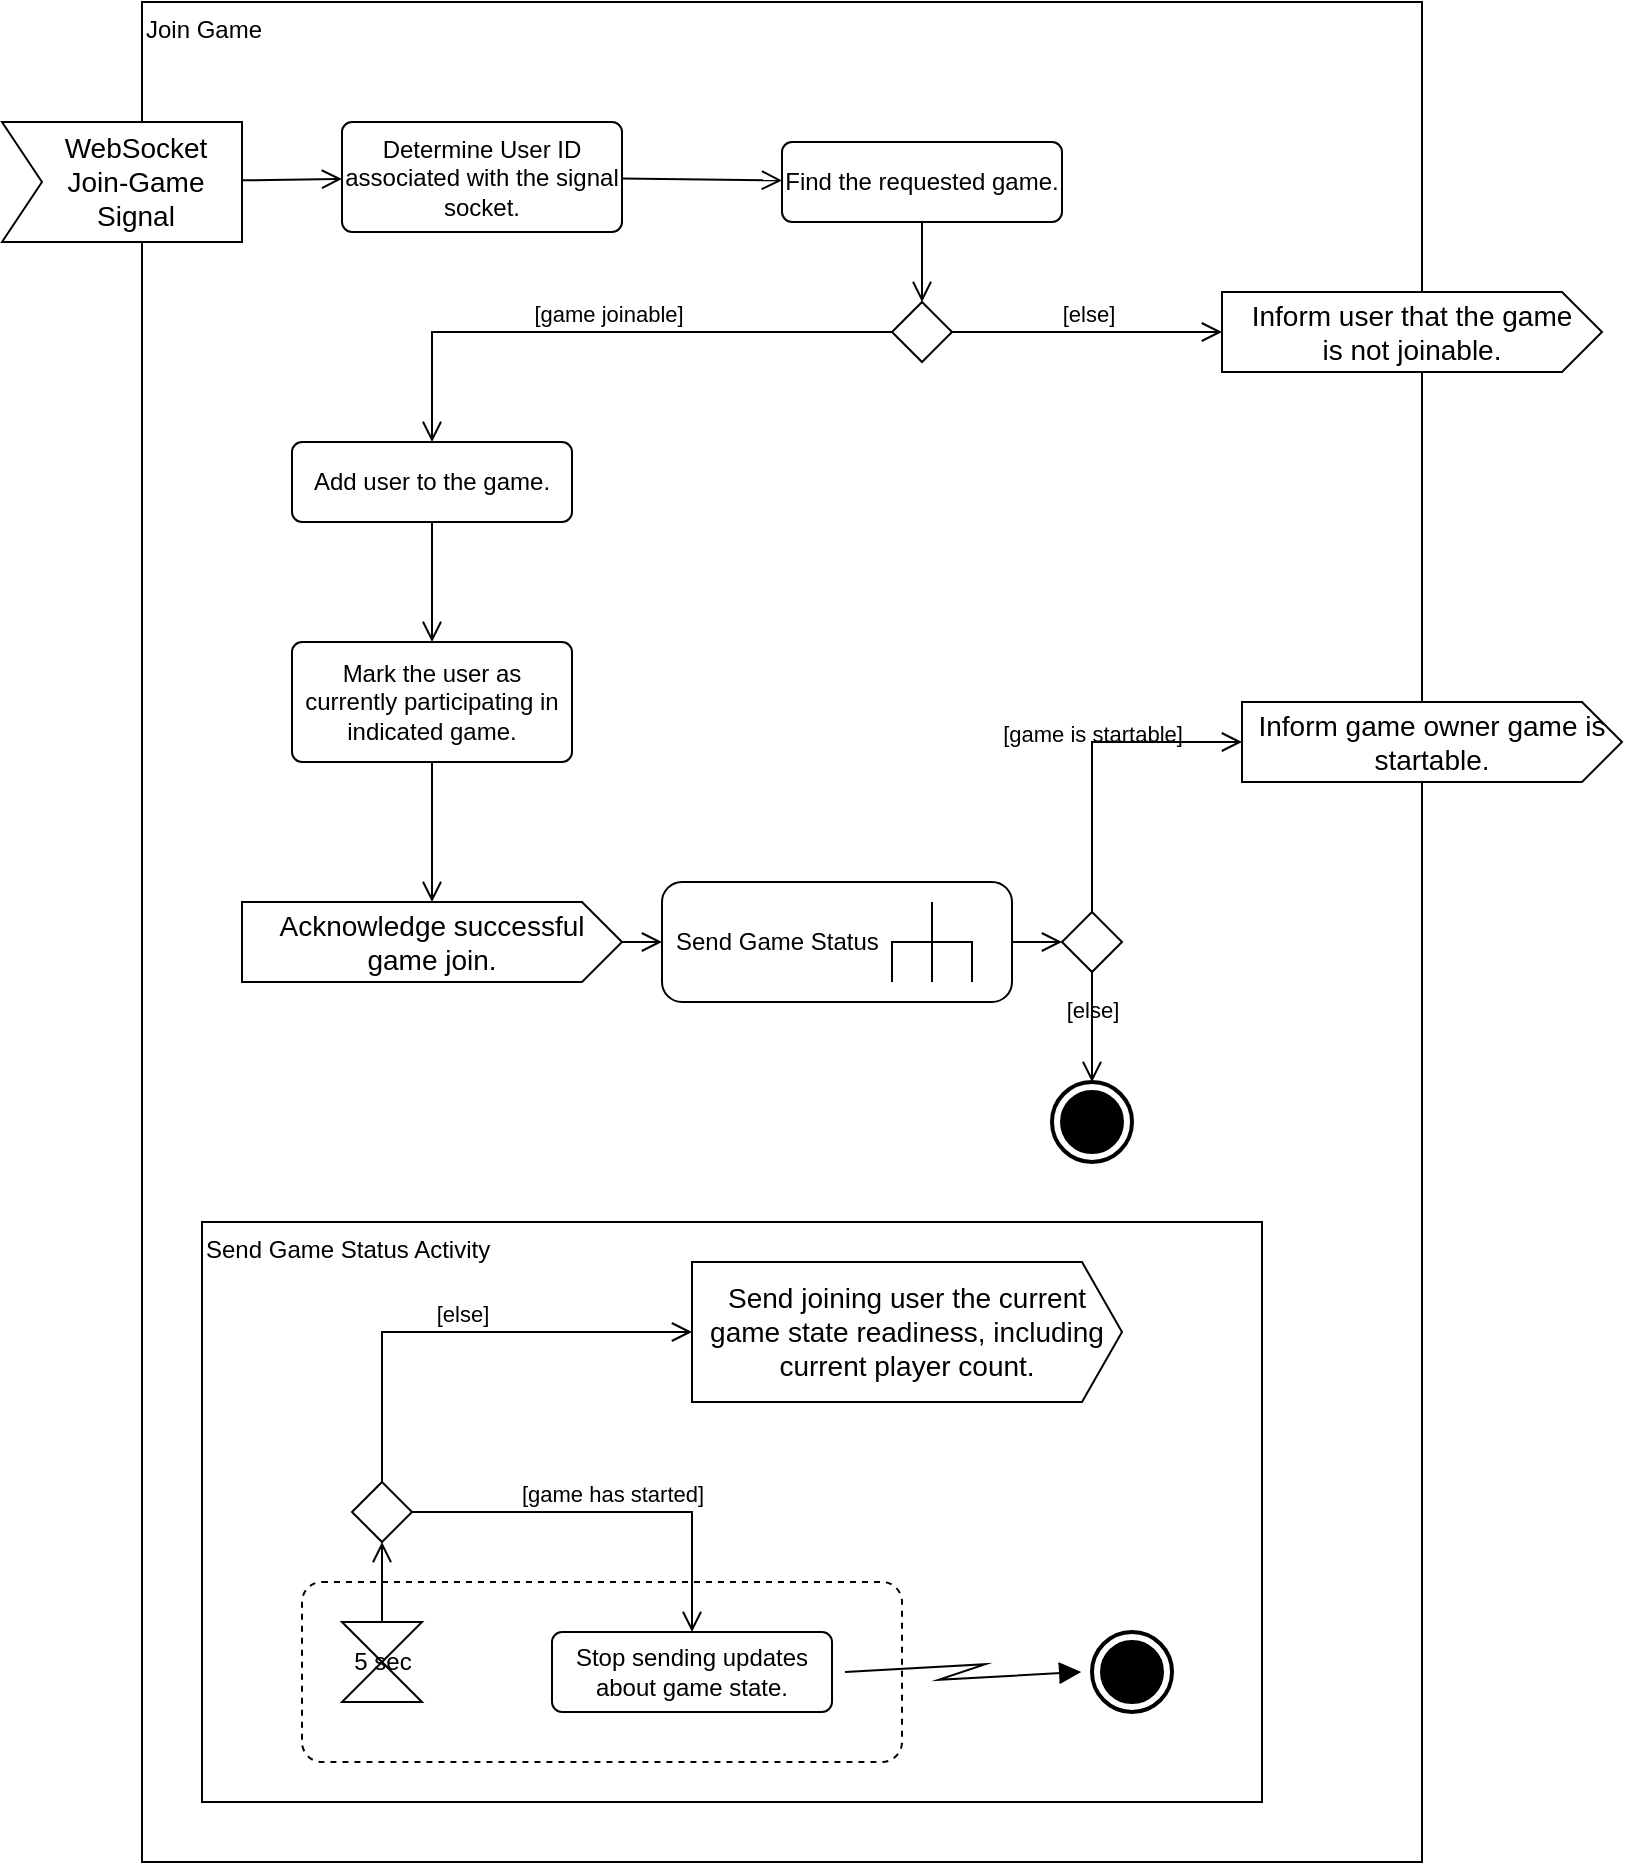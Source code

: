 <mxfile version="22.1.20" type="dropbox">
  <diagram name="Page-1" id="Kp_PQMQ12EdUjV8SzxLS">
    <mxGraphModel dx="977" dy="507" grid="1" gridSize="10" guides="1" tooltips="1" connect="1" arrows="1" fold="1" page="1" pageScale="1" pageWidth="850" pageHeight="1100" math="0" shadow="0">
      <root>
        <mxCell id="0" />
        <mxCell id="1" parent="0" />
        <mxCell id="XKWDlYaN-Zahcsnqchk5-1" value="Join Game" style="html=1;dashed=0;whiteSpace=wrap;align=left;verticalAlign=top;" parent="1" vertex="1">
          <mxGeometry x="80" y="20" width="640" height="930" as="geometry" />
        </mxCell>
        <mxCell id="XKWDlYaN-Zahcsnqchk5-2" value="WebSocket Join-Game Signal" style="html=1;shape=mxgraph.infographic.ribbonSimple;notch1=20;notch2=0;align=center;verticalAlign=middle;fontSize=14;fontStyle=0;fillColor=#FFFFFF;flipH=0;spacingRight=0;spacingLeft=14;whiteSpace=wrap;" parent="1" vertex="1">
          <mxGeometry x="10" y="80" width="120" height="60" as="geometry" />
        </mxCell>
        <mxCell id="XKWDlYaN-Zahcsnqchk5-3" value="Determine User ID associated with the signal socket." style="html=1;align=center;verticalAlign=top;rounded=1;absoluteArcSize=1;arcSize=10;dashed=0;whiteSpace=wrap;" parent="1" vertex="1">
          <mxGeometry x="180" y="80" width="140" height="55" as="geometry" />
        </mxCell>
        <mxCell id="XKWDlYaN-Zahcsnqchk5-4" value="" style="endArrow=open;startArrow=none;endFill=0;startFill=0;endSize=8;html=1;verticalAlign=bottom;labelBackgroundColor=none;strokeWidth=1;rounded=0;" parent="1" source="XKWDlYaN-Zahcsnqchk5-2" target="XKWDlYaN-Zahcsnqchk5-3" edge="1">
          <mxGeometry width="160" relative="1" as="geometry">
            <mxPoint x="140" y="110" as="sourcePoint" />
            <mxPoint x="475" y="315" as="targetPoint" />
          </mxGeometry>
        </mxCell>
        <mxCell id="XKWDlYaN-Zahcsnqchk5-5" value="" style="endArrow=open;startArrow=none;endFill=0;startFill=0;endSize=8;html=1;verticalAlign=bottom;labelBackgroundColor=none;strokeWidth=1;rounded=0;" parent="1" source="XKWDlYaN-Zahcsnqchk5-3" target="XKWDlYaN-Zahcsnqchk5-6" edge="1">
          <mxGeometry width="160" relative="1" as="geometry">
            <mxPoint x="140" y="120" as="sourcePoint" />
            <mxPoint x="190" y="120" as="targetPoint" />
          </mxGeometry>
        </mxCell>
        <mxCell id="XKWDlYaN-Zahcsnqchk5-6" value="Find the requested game." style="html=1;align=center;verticalAlign=middle;rounded=1;absoluteArcSize=1;arcSize=10;dashed=0;whiteSpace=wrap;" parent="1" vertex="1">
          <mxGeometry x="400" y="90" width="140" height="40" as="geometry" />
        </mxCell>
        <mxCell id="XKWDlYaN-Zahcsnqchk5-7" value="" style="rhombus;" parent="1" vertex="1">
          <mxGeometry x="455" y="170" width="30" height="30" as="geometry" />
        </mxCell>
        <mxCell id="XKWDlYaN-Zahcsnqchk5-8" value="" style="endArrow=open;startArrow=none;endFill=0;startFill=0;endSize=8;html=1;verticalAlign=bottom;labelBackgroundColor=none;strokeWidth=1;rounded=0;entryX=0.5;entryY=0;entryDx=0;entryDy=0;" parent="1" source="XKWDlYaN-Zahcsnqchk5-6" target="XKWDlYaN-Zahcsnqchk5-7" edge="1">
          <mxGeometry width="160" relative="1" as="geometry">
            <mxPoint x="330" y="120" as="sourcePoint" />
            <mxPoint x="410" y="120" as="targetPoint" />
          </mxGeometry>
        </mxCell>
        <mxCell id="XKWDlYaN-Zahcsnqchk5-9" value="[game joinable]" style="endArrow=open;startArrow=none;endFill=0;startFill=0;endSize=8;html=1;verticalAlign=bottom;labelBackgroundColor=none;strokeWidth=1;rounded=0;exitX=0;exitY=0.5;exitDx=0;exitDy=0;" parent="1" source="XKWDlYaN-Zahcsnqchk5-7" target="SCaRTjsYc1GQLQAjPA_0-1" edge="1">
          <mxGeometry width="160" relative="1" as="geometry">
            <mxPoint x="300" y="190" as="sourcePoint" />
            <mxPoint x="225" y="240" as="targetPoint" />
            <Array as="points">
              <mxPoint x="225" y="185" />
            </Array>
          </mxGeometry>
        </mxCell>
        <mxCell id="XKWDlYaN-Zahcsnqchk5-10" value="[else]" style="endArrow=open;startArrow=none;endFill=0;startFill=0;endSize=8;html=1;verticalAlign=bottom;labelBackgroundColor=none;strokeWidth=1;rounded=0;" parent="1" source="XKWDlYaN-Zahcsnqchk5-7" target="XKWDlYaN-Zahcsnqchk5-12" edge="1">
          <mxGeometry width="160" relative="1" as="geometry">
            <mxPoint x="540" y="190" as="sourcePoint" />
            <mxPoint x="620" y="190" as="targetPoint" />
          </mxGeometry>
        </mxCell>
        <mxCell id="XKWDlYaN-Zahcsnqchk5-12" value="Inform user that the game&lt;br&gt;is not joinable." style="html=1;shape=mxgraph.infographic.ribbonSimple;notch1=0;notch2=20;align=center;verticalAlign=middle;fontSize=14;fontStyle=0;fillColor=#FFFFFF;whiteSpace=wrap;" parent="1" vertex="1">
          <mxGeometry x="620" y="165" width="190" height="40" as="geometry" />
        </mxCell>
        <mxCell id="XKWDlYaN-Zahcsnqchk5-13" value="Mark the user as currently participating in indicated game." style="html=1;align=center;verticalAlign=middle;rounded=1;absoluteArcSize=1;arcSize=10;dashed=0;whiteSpace=wrap;" parent="1" vertex="1">
          <mxGeometry x="155" y="340" width="140" height="60" as="geometry" />
        </mxCell>
        <mxCell id="XKWDlYaN-Zahcsnqchk5-15" value="Acknowledge successful game join." style="html=1;shape=mxgraph.infographic.ribbonSimple;notch1=0;notch2=20;align=center;verticalAlign=middle;fontSize=14;fontStyle=0;fillColor=#FFFFFF;whiteSpace=wrap;" parent="1" vertex="1">
          <mxGeometry x="130" y="470" width="190" height="40" as="geometry" />
        </mxCell>
        <mxCell id="XKWDlYaN-Zahcsnqchk5-17" value="" style="rhombus;" parent="1" vertex="1">
          <mxGeometry x="540" y="475" width="30" height="30" as="geometry" />
        </mxCell>
        <mxCell id="XKWDlYaN-Zahcsnqchk5-18" value="" style="endArrow=open;startArrow=none;endFill=0;startFill=0;endSize=8;html=1;verticalAlign=bottom;labelBackgroundColor=none;strokeWidth=1;rounded=0;" parent="1" source="XKWDlYaN-Zahcsnqchk5-13" target="XKWDlYaN-Zahcsnqchk5-15" edge="1">
          <mxGeometry width="160" relative="1" as="geometry">
            <mxPoint x="235" y="350" as="sourcePoint" />
            <mxPoint x="235" y="400" as="targetPoint" />
          </mxGeometry>
        </mxCell>
        <mxCell id="XKWDlYaN-Zahcsnqchk5-20" value="Inform game owner game is startable." style="html=1;shape=mxgraph.infographic.ribbonSimple;notch1=0;notch2=20;align=center;verticalAlign=middle;fontSize=14;fontStyle=0;fillColor=#FFFFFF;whiteSpace=wrap;" parent="1" vertex="1">
          <mxGeometry x="630" y="370" width="190" height="40" as="geometry" />
        </mxCell>
        <mxCell id="XKWDlYaN-Zahcsnqchk5-21" value="[game is startable]" style="endArrow=open;startArrow=none;endFill=0;startFill=0;endSize=8;html=1;verticalAlign=bottom;labelBackgroundColor=none;strokeWidth=1;rounded=0;" parent="1" source="XKWDlYaN-Zahcsnqchk5-17" target="XKWDlYaN-Zahcsnqchk5-20" edge="1">
          <mxGeometry width="160" relative="1" as="geometry">
            <mxPoint x="470" y="465" as="sourcePoint" />
            <mxPoint x="630" y="465" as="targetPoint" />
            <Array as="points">
              <mxPoint x="555" y="390" />
            </Array>
          </mxGeometry>
        </mxCell>
        <mxCell id="XKWDlYaN-Zahcsnqchk5-23" value="[else]" style="endArrow=open;startArrow=none;endFill=0;startFill=0;endSize=8;html=1;verticalAlign=bottom;labelBackgroundColor=none;strokeWidth=1;rounded=0;" parent="1" source="XKWDlYaN-Zahcsnqchk5-17" target="SCaRTjsYc1GQLQAjPA_0-3" edge="1">
          <mxGeometry width="160" relative="1" as="geometry">
            <mxPoint x="415" y="560" as="sourcePoint" />
            <mxPoint x="265" y="550" as="targetPoint" />
          </mxGeometry>
        </mxCell>
        <mxCell id="SCaRTjsYc1GQLQAjPA_0-1" value="Add user to the game." style="html=1;align=center;verticalAlign=middle;rounded=1;absoluteArcSize=1;arcSize=10;dashed=0;whiteSpace=wrap;" vertex="1" parent="1">
          <mxGeometry x="155" y="240" width="140" height="40" as="geometry" />
        </mxCell>
        <mxCell id="SCaRTjsYc1GQLQAjPA_0-2" value="" style="endArrow=open;startArrow=none;endFill=0;startFill=0;endSize=8;html=1;verticalAlign=bottom;labelBackgroundColor=none;strokeWidth=1;rounded=0;" edge="1" parent="1" source="SCaRTjsYc1GQLQAjPA_0-1" target="XKWDlYaN-Zahcsnqchk5-13">
          <mxGeometry width="160" relative="1" as="geometry">
            <mxPoint x="235" y="290" as="sourcePoint" />
            <mxPoint x="235" y="320" as="targetPoint" />
          </mxGeometry>
        </mxCell>
        <mxCell id="SCaRTjsYc1GQLQAjPA_0-3" value="" style="html=1;shape=mxgraph.sysml.actFinal;strokeWidth=2;verticalLabelPosition=bottom;verticalAlignment=top;" vertex="1" parent="1">
          <mxGeometry x="535" y="560" width="40" height="40" as="geometry" />
        </mxCell>
        <mxCell id="SCaRTjsYc1GQLQAjPA_0-5" value="" style="endArrow=open;startArrow=none;endFill=0;startFill=0;endSize=8;html=1;verticalAlign=bottom;labelBackgroundColor=none;strokeWidth=1;rounded=0;" edge="1" parent="1" source="XKWDlYaN-Zahcsnqchk5-15" target="SCaRTjsYc1GQLQAjPA_0-8">
          <mxGeometry width="160" relative="1" as="geometry">
            <mxPoint x="400" y="360" as="sourcePoint" />
            <mxPoint x="400" y="390" as="targetPoint" />
          </mxGeometry>
        </mxCell>
        <mxCell id="SCaRTjsYc1GQLQAjPA_0-8" value="Send Game Status" style="shape=mxgraph.uml25.behaviorAction;html=1;rounded=1;absoluteArcSize=1;arcSize=10;align=left;spacingLeft=5;whiteSpace=wrap;" vertex="1" parent="1">
          <mxGeometry x="340" y="460" width="175" height="60" as="geometry" />
        </mxCell>
        <mxCell id="SCaRTjsYc1GQLQAjPA_0-9" value="" style="endArrow=open;startArrow=none;endFill=0;startFill=0;endSize=8;html=1;verticalAlign=bottom;labelBackgroundColor=none;strokeWidth=1;rounded=0;" edge="1" parent="1" source="SCaRTjsYc1GQLQAjPA_0-8" target="XKWDlYaN-Zahcsnqchk5-17">
          <mxGeometry width="160" relative="1" as="geometry">
            <mxPoint x="330" y="500" as="sourcePoint" />
            <mxPoint x="350" y="500" as="targetPoint" />
          </mxGeometry>
        </mxCell>
        <mxCell id="SCaRTjsYc1GQLQAjPA_0-11" value="Send Game Status Activity" style="html=1;dashed=0;whiteSpace=wrap;align=left;verticalAlign=top;" vertex="1" parent="1">
          <mxGeometry x="110" y="630" width="530" height="290" as="geometry" />
        </mxCell>
        <mxCell id="SCaRTjsYc1GQLQAjPA_0-7" value="Send joining user the current game state readiness, including current player count." style="html=1;shape=mxgraph.infographic.ribbonSimple;notch1=0;notch2=20;align=center;verticalAlign=middle;fontSize=14;fontStyle=0;fillColor=#FFFFFF;whiteSpace=wrap;" vertex="1" parent="1">
          <mxGeometry x="355" y="650" width="215" height="70" as="geometry" />
        </mxCell>
        <mxCell id="SCaRTjsYc1GQLQAjPA_0-20" value="" style="html=1;align=center;verticalAlign=top;rounded=1;absoluteArcSize=1;arcSize=20;dashed=1;whiteSpace=wrap;" vertex="1" parent="1">
          <mxGeometry x="160" y="810" width="300" height="90" as="geometry" />
        </mxCell>
        <mxCell id="SCaRTjsYc1GQLQAjPA_0-12" value="5 sec" style="shape=collate;html=1;" vertex="1" parent="1">
          <mxGeometry x="180" y="830" width="40" height="40" as="geometry" />
        </mxCell>
        <mxCell id="SCaRTjsYc1GQLQAjPA_0-13" value="" style="endArrow=open;startArrow=none;endFill=0;startFill=0;endSize=8;html=1;verticalAlign=bottom;labelBackgroundColor=none;strokeWidth=1;rounded=0;" edge="1" parent="1" source="SCaRTjsYc1GQLQAjPA_0-12" target="SCaRTjsYc1GQLQAjPA_0-17">
          <mxGeometry width="160" relative="1" as="geometry">
            <mxPoint x="195" y="410" as="sourcePoint" />
            <mxPoint x="195" y="440" as="targetPoint" />
            <Array as="points" />
          </mxGeometry>
        </mxCell>
        <mxCell id="SCaRTjsYc1GQLQAjPA_0-14" value="" style="html=1;shape=mxgraph.sysml.actFinal;strokeWidth=2;verticalLabelPosition=bottom;verticalAlignment=top;" vertex="1" parent="1">
          <mxGeometry x="555" y="835" width="40" height="40" as="geometry" />
        </mxCell>
        <mxCell id="SCaRTjsYc1GQLQAjPA_0-17" value="" style="rhombus;" vertex="1" parent="1">
          <mxGeometry x="185" y="760" width="30" height="30" as="geometry" />
        </mxCell>
        <mxCell id="SCaRTjsYc1GQLQAjPA_0-18" value="[else]" style="endArrow=open;startArrow=none;endFill=0;startFill=0;endSize=8;html=1;verticalAlign=bottom;labelBackgroundColor=none;strokeWidth=1;rounded=0;exitX=0.5;exitY=0;exitDx=0;exitDy=0;" edge="1" parent="1" source="SCaRTjsYc1GQLQAjPA_0-17" target="SCaRTjsYc1GQLQAjPA_0-7">
          <mxGeometry width="160" relative="1" as="geometry">
            <mxPoint x="230" y="775" as="sourcePoint" />
            <mxPoint x="273" y="775" as="targetPoint" />
            <Array as="points">
              <mxPoint x="200" y="685" />
            </Array>
          </mxGeometry>
        </mxCell>
        <mxCell id="SCaRTjsYc1GQLQAjPA_0-22" value="Stop sending updates about game state." style="html=1;align=center;verticalAlign=middle;rounded=1;absoluteArcSize=1;arcSize=10;dashed=0;whiteSpace=wrap;" vertex="1" parent="1">
          <mxGeometry x="285" y="835" width="140" height="40" as="geometry" />
        </mxCell>
        <mxCell id="SCaRTjsYc1GQLQAjPA_0-23" value="" style="shape=mxgraph.lean_mapping.electronic_info_flow_edge;html=1;rounded=0;" edge="1" parent="1" source="SCaRTjsYc1GQLQAjPA_0-22" target="SCaRTjsYc1GQLQAjPA_0-14">
          <mxGeometry width="160" relative="1" as="geometry">
            <mxPoint x="340" y="830" as="sourcePoint" />
            <mxPoint x="500" y="830" as="targetPoint" />
          </mxGeometry>
        </mxCell>
        <mxCell id="SCaRTjsYc1GQLQAjPA_0-24" value="[game has started]" style="endArrow=open;startArrow=none;endFill=0;startFill=0;endSize=8;html=1;verticalAlign=bottom;labelBackgroundColor=none;strokeWidth=1;rounded=0;exitX=1;exitY=0.5;exitDx=0;exitDy=0;" edge="1" parent="1" source="SCaRTjsYc1GQLQAjPA_0-17" target="SCaRTjsYc1GQLQAjPA_0-22">
          <mxGeometry width="160" relative="1" as="geometry">
            <mxPoint x="210" y="770" as="sourcePoint" />
            <mxPoint x="303" y="698" as="targetPoint" />
            <Array as="points">
              <mxPoint x="355" y="775" />
            </Array>
          </mxGeometry>
        </mxCell>
      </root>
    </mxGraphModel>
  </diagram>
</mxfile>

